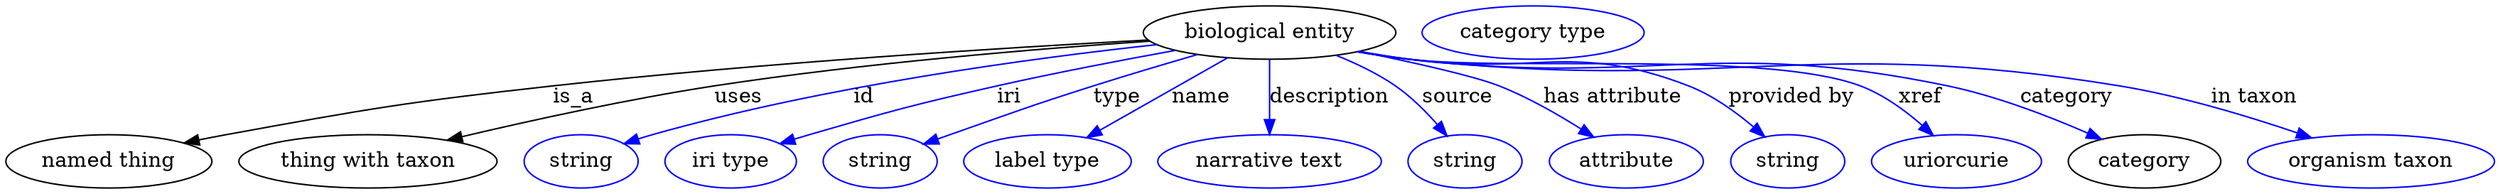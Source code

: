 digraph {
	graph [bb="0,0,1677.7,123"];
	node [label="\N"];
	"biological entity"	[height=0.5,
		label="biological entity",
		pos="852.54,105",
		width=2.3651];
	"named thing"	[height=0.5,
		pos="69.544,18",
		width=1.9318];
	"biological entity" -> "named thing"	[label=is_a,
		lp="382.54,61.5",
		pos="e,120.45,30.447 770.59,99.994 674.19,94.838 509.42,84.637 368.54,69 270.28,58.093 245.81,53.742 148.54,36 142.71,34.936 136.65,33.759 \
130.59,32.536"];
	"thing with taxon"	[height=0.5,
		pos="244.54,18",
		width=2.4192];
	"biological entity" -> "thing with taxon"	[label=uses,
		lp="494.04,61.5",
		pos="e,297.89,32.33 771.74,99.231 695.56,94.081 578.37,84.468 477.54,69 419.63,60.116 354.5,45.761 307.85,34.706"];
	id	[color=blue,
		height=0.5,
		label=string,
		pos="387.54,18",
		width=1.0652];
	"biological entity" -> id	[color=blue,
		label=id,
		lp="578.54,61.5",
		pos="e,416.54,29.948 776.46,96.864 691.99,87.732 552.18,69.001 435.54,36 432.44,35.121 429.24,34.148 426.05,33.124",
		style=solid];
	iri	[color=blue,
		height=0.5,
		label="iri type",
		pos="488.54,18",
		width=1.2277];
	"biological entity" -> iri	[color=blue,
		label=iri,
		lp="676.54,61.5",
		pos="e,522.17,29.865 788.88,92.994 753.35,86.575 708.35,77.988 668.54,69 612.08,56.251 598.17,52.03 542.54,36 539.03,34.988 535.4,33.911 \
531.76,32.81",
		style=solid];
	type	[color=blue,
		height=0.5,
		label=string,
		pos="589.54,18",
		width=1.0652];
	"biological entity" -> type	[color=blue,
		label=type,
		lp="749.54,61.5",
		pos="e,618.85,29.697 803.77,90.154 782.19,83.899 756.54,76.288 733.54,69 690.14,55.239 679.51,51.079 636.54,36 633.86,35.057 631.09,34.077 \
628.3,33.084",
		style=solid];
	name	[color=blue,
		height=0.5,
		label="label type",
		pos="702.54,18",
		width=1.5707];
	"biological entity" -> name	[color=blue,
		label=name,
		lp="806.54,61.5",
		pos="e,729.12,34.06 824.33,88.012 799.89,74.16 764.4,54.052 738.03,39.111",
		style=solid];
	description	[color=blue,
		height=0.5,
		label="narrative text",
		pos="852.54,18",
		width=2.0943];
	"biological entity" -> description	[color=blue,
		label=description,
		lp="893.04,61.5",
		pos="e,852.54,36.175 852.54,86.799 852.54,75.163 852.54,59.548 852.54,46.237",
		style=solid];
	source	[color=blue,
		height=0.5,
		label=string,
		pos="984.54,18",
		width=1.0652];
	"biological entity" -> source	[color=blue,
		label=source,
		lp="979.54,61.5",
		pos="e,972.42,35.129 897.62,89.57 911.08,84.196 925.45,77.332 937.54,69 948.01,61.784 957.92,51.893 965.92,42.813",
		style=solid];
	"has attribute"	[color=blue,
		height=0.5,
		label=attribute,
		pos="1092.5,18",
		width=1.4443];
	"biological entity" -> "has attribute"	[color=blue,
		label="has attribute",
		lp="1084.5,61.5",
		pos="e,1070.8,34.359 913.29,92.283 949.01,85.004 990.42,75.777 1007.5,69 1026.6,61.468 1046.4,50.068 1062.1,40.054",
		style=solid];
	"provided by"	[color=blue,
		height=0.5,
		label=string,
		pos="1200.5,18",
		width=1.0652];
	"biological entity" -> "provided by"	[color=blue,
		label="provided by",
		lp="1204,61.5",
		pos="e,1185.3,34.781 913.1,92.276 924.2,90.348 935.7,88.494 946.54,87 1030.1,75.482 1057,99.932 1135.5,69 1151.1,62.851 1166.2,51.773 \
1177.8,41.604",
		style=solid];
	xref	[color=blue,
		height=0.5,
		label=uriorcurie,
		pos="1314.5,18",
		width=1.5887];
	"biological entity" -> xref	[color=blue,
		label=xref,
		lp="1291,61.5",
		pos="e,1299.2,35.461 912.31,92.085 923.64,90.14 935.43,88.329 946.54,87 1013.7,78.964 1187.2,92.914 1250.5,69 1265.9,63.211 1280.5,52.377 \
1291.8,42.271",
		style=solid];
	category	[height=0.5,
		pos="1441.5,18",
		width=1.4263];
	"biological entity" -> category	[color=blue,
		label=category,
		lp="1390,61.5",
		pos="e,1412.7,32.931 912.04,92.041 923.46,90.087 935.34,88.285 946.54,87 1107,68.588 1151.4,102.01 1309.5,69 1342.2,62.183 1377.4,48.481 \
1403.3,37.142",
		style=solid];
	"in taxon"	[color=blue,
		height=0.5,
		label="organism taxon",
		pos="1594.5,18",
		width=2.3109];
	"biological entity" -> "in taxon"	[color=blue,
		label="in taxon",
		lp="1516.5,61.5",
		pos="e,1554.6,33.915 911.53,92.018 923.1,90.041 935.17,88.236 946.54,87 1158.3,63.986 1215.3,103.49 1425.5,69 1466.6,62.26 1511.8,48.559 \
1545.1,37.201",
		style=solid];
	"named thing_category"	[color=blue,
		height=0.5,
		label="category type",
		pos="1030.5,105",
		width=2.0762];
}
